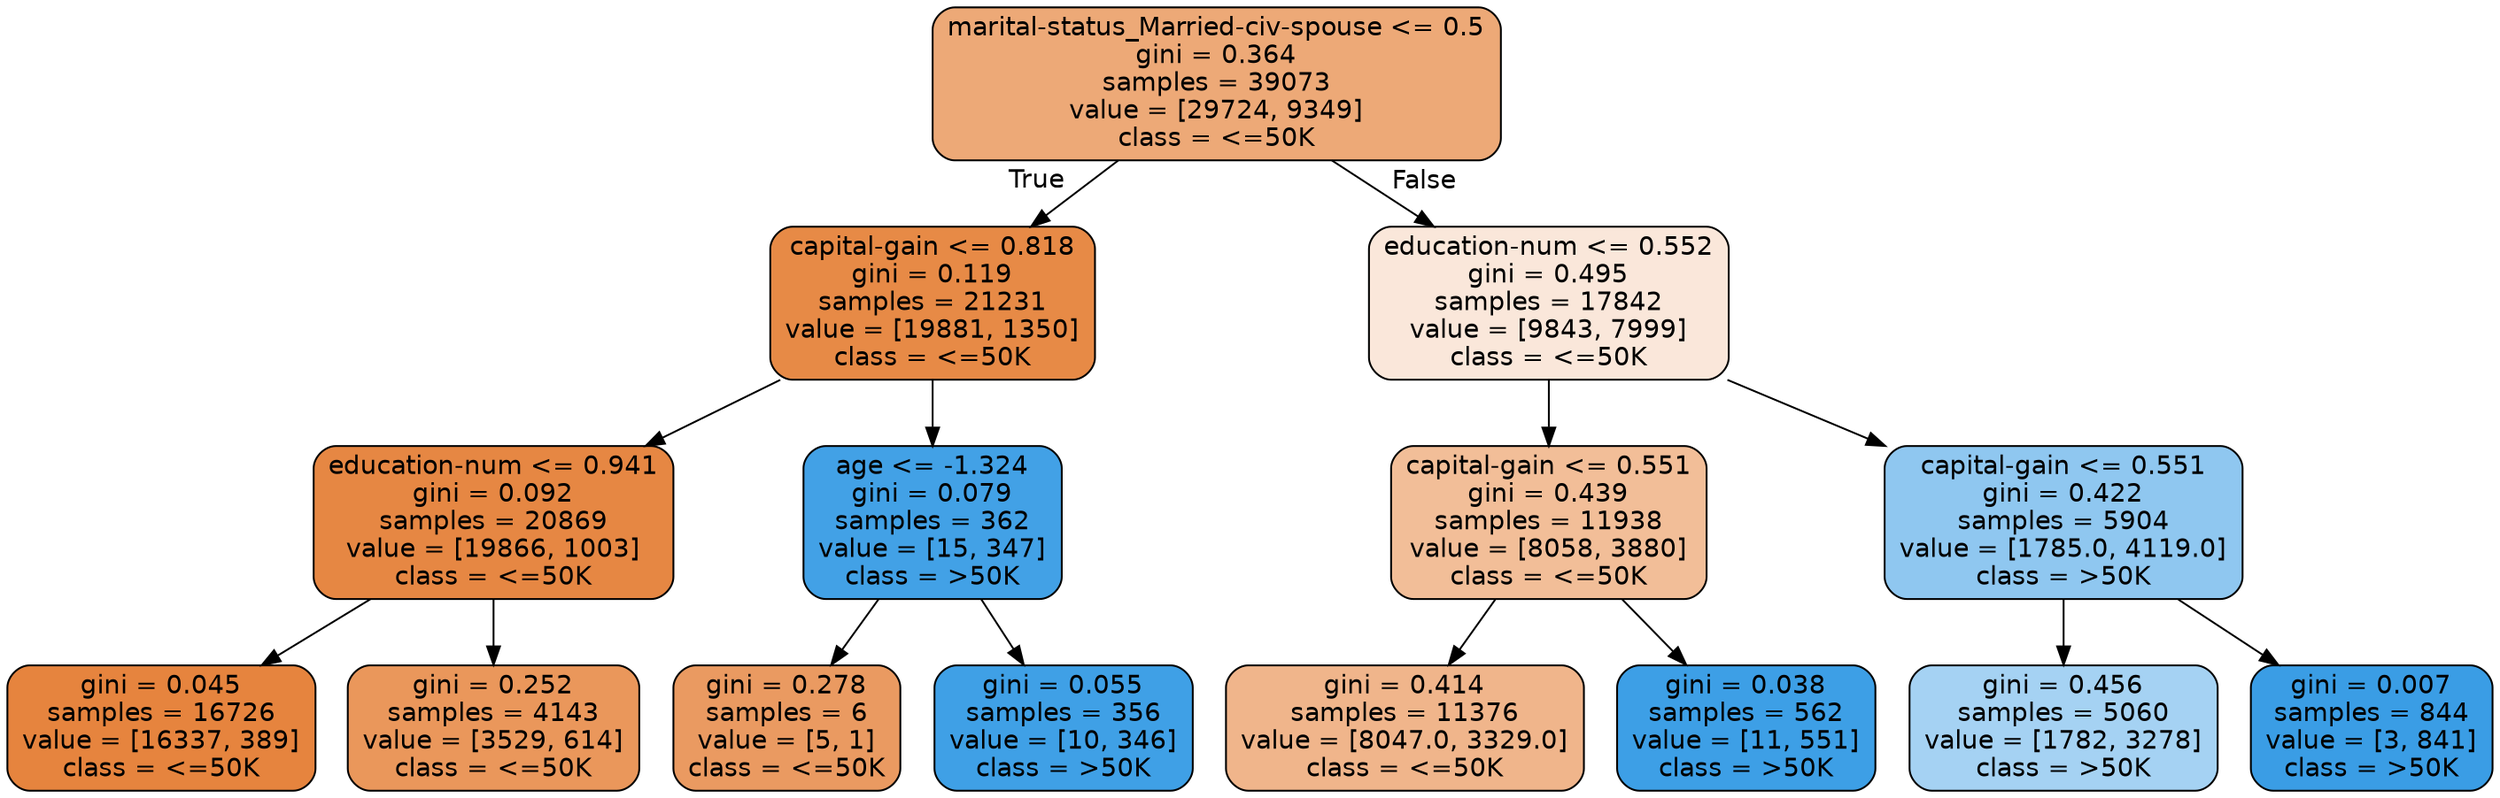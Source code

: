 digraph Tree {
node [shape=box, style="filled, rounded", color="black", fontname="helvetica"] ;
edge [fontname="helvetica"] ;
0 [label="marital-status_Married-civ-spouse <= 0.5\ngini = 0.364\nsamples = 39073\nvalue = [29724, 9349]\nclass = <=50K", fillcolor="#eda977"] ;
1 [label="capital-gain <= 0.818\ngini = 0.119\nsamples = 21231\nvalue = [19881, 1350]\nclass = <=50K", fillcolor="#e78a46"] ;
0 -> 1 [labeldistance=2.5, labelangle=45, headlabel="True"] ;
2 [label="education-num <= 0.941\ngini = 0.092\nsamples = 20869\nvalue = [19866, 1003]\nclass = <=50K", fillcolor="#e68743"] ;
1 -> 2 ;
3 [label="gini = 0.045\nsamples = 16726\nvalue = [16337, 389]\nclass = <=50K", fillcolor="#e6843e"] ;
2 -> 3 ;
4 [label="gini = 0.252\nsamples = 4143\nvalue = [3529, 614]\nclass = <=50K", fillcolor="#ea975b"] ;
2 -> 4 ;
5 [label="age <= -1.324\ngini = 0.079\nsamples = 362\nvalue = [15, 347]\nclass = >50K", fillcolor="#42a1e6"] ;
1 -> 5 ;
6 [label="gini = 0.278\nsamples = 6\nvalue = [5, 1]\nclass = <=50K", fillcolor="#ea9a61"] ;
5 -> 6 ;
7 [label="gini = 0.055\nsamples = 356\nvalue = [10, 346]\nclass = >50K", fillcolor="#3fa0e6"] ;
5 -> 7 ;
8 [label="education-num <= 0.552\ngini = 0.495\nsamples = 17842\nvalue = [9843, 7999]\nclass = <=50K", fillcolor="#fae7da"] ;
0 -> 8 [labeldistance=2.5, labelangle=-45, headlabel="False"] ;
9 [label="capital-gain <= 0.551\ngini = 0.439\nsamples = 11938\nvalue = [8058, 3880]\nclass = <=50K", fillcolor="#f2be98"] ;
8 -> 9 ;
10 [label="gini = 0.414\nsamples = 11376\nvalue = [8047.0, 3329.0]\nclass = <=50K", fillcolor="#f0b58b"] ;
9 -> 10 ;
11 [label="gini = 0.038\nsamples = 562\nvalue = [11, 551]\nclass = >50K", fillcolor="#3d9fe6"] ;
9 -> 11 ;
12 [label="capital-gain <= 0.551\ngini = 0.422\nsamples = 5904\nvalue = [1785.0, 4119.0]\nclass = >50K", fillcolor="#8fc7f0"] ;
8 -> 12 ;
13 [label="gini = 0.456\nsamples = 5060\nvalue = [1782, 3278]\nclass = >50K", fillcolor="#a5d2f3"] ;
12 -> 13 ;
14 [label="gini = 0.007\nsamples = 844\nvalue = [3, 841]\nclass = >50K", fillcolor="#3a9de5"] ;
12 -> 14 ;
}
